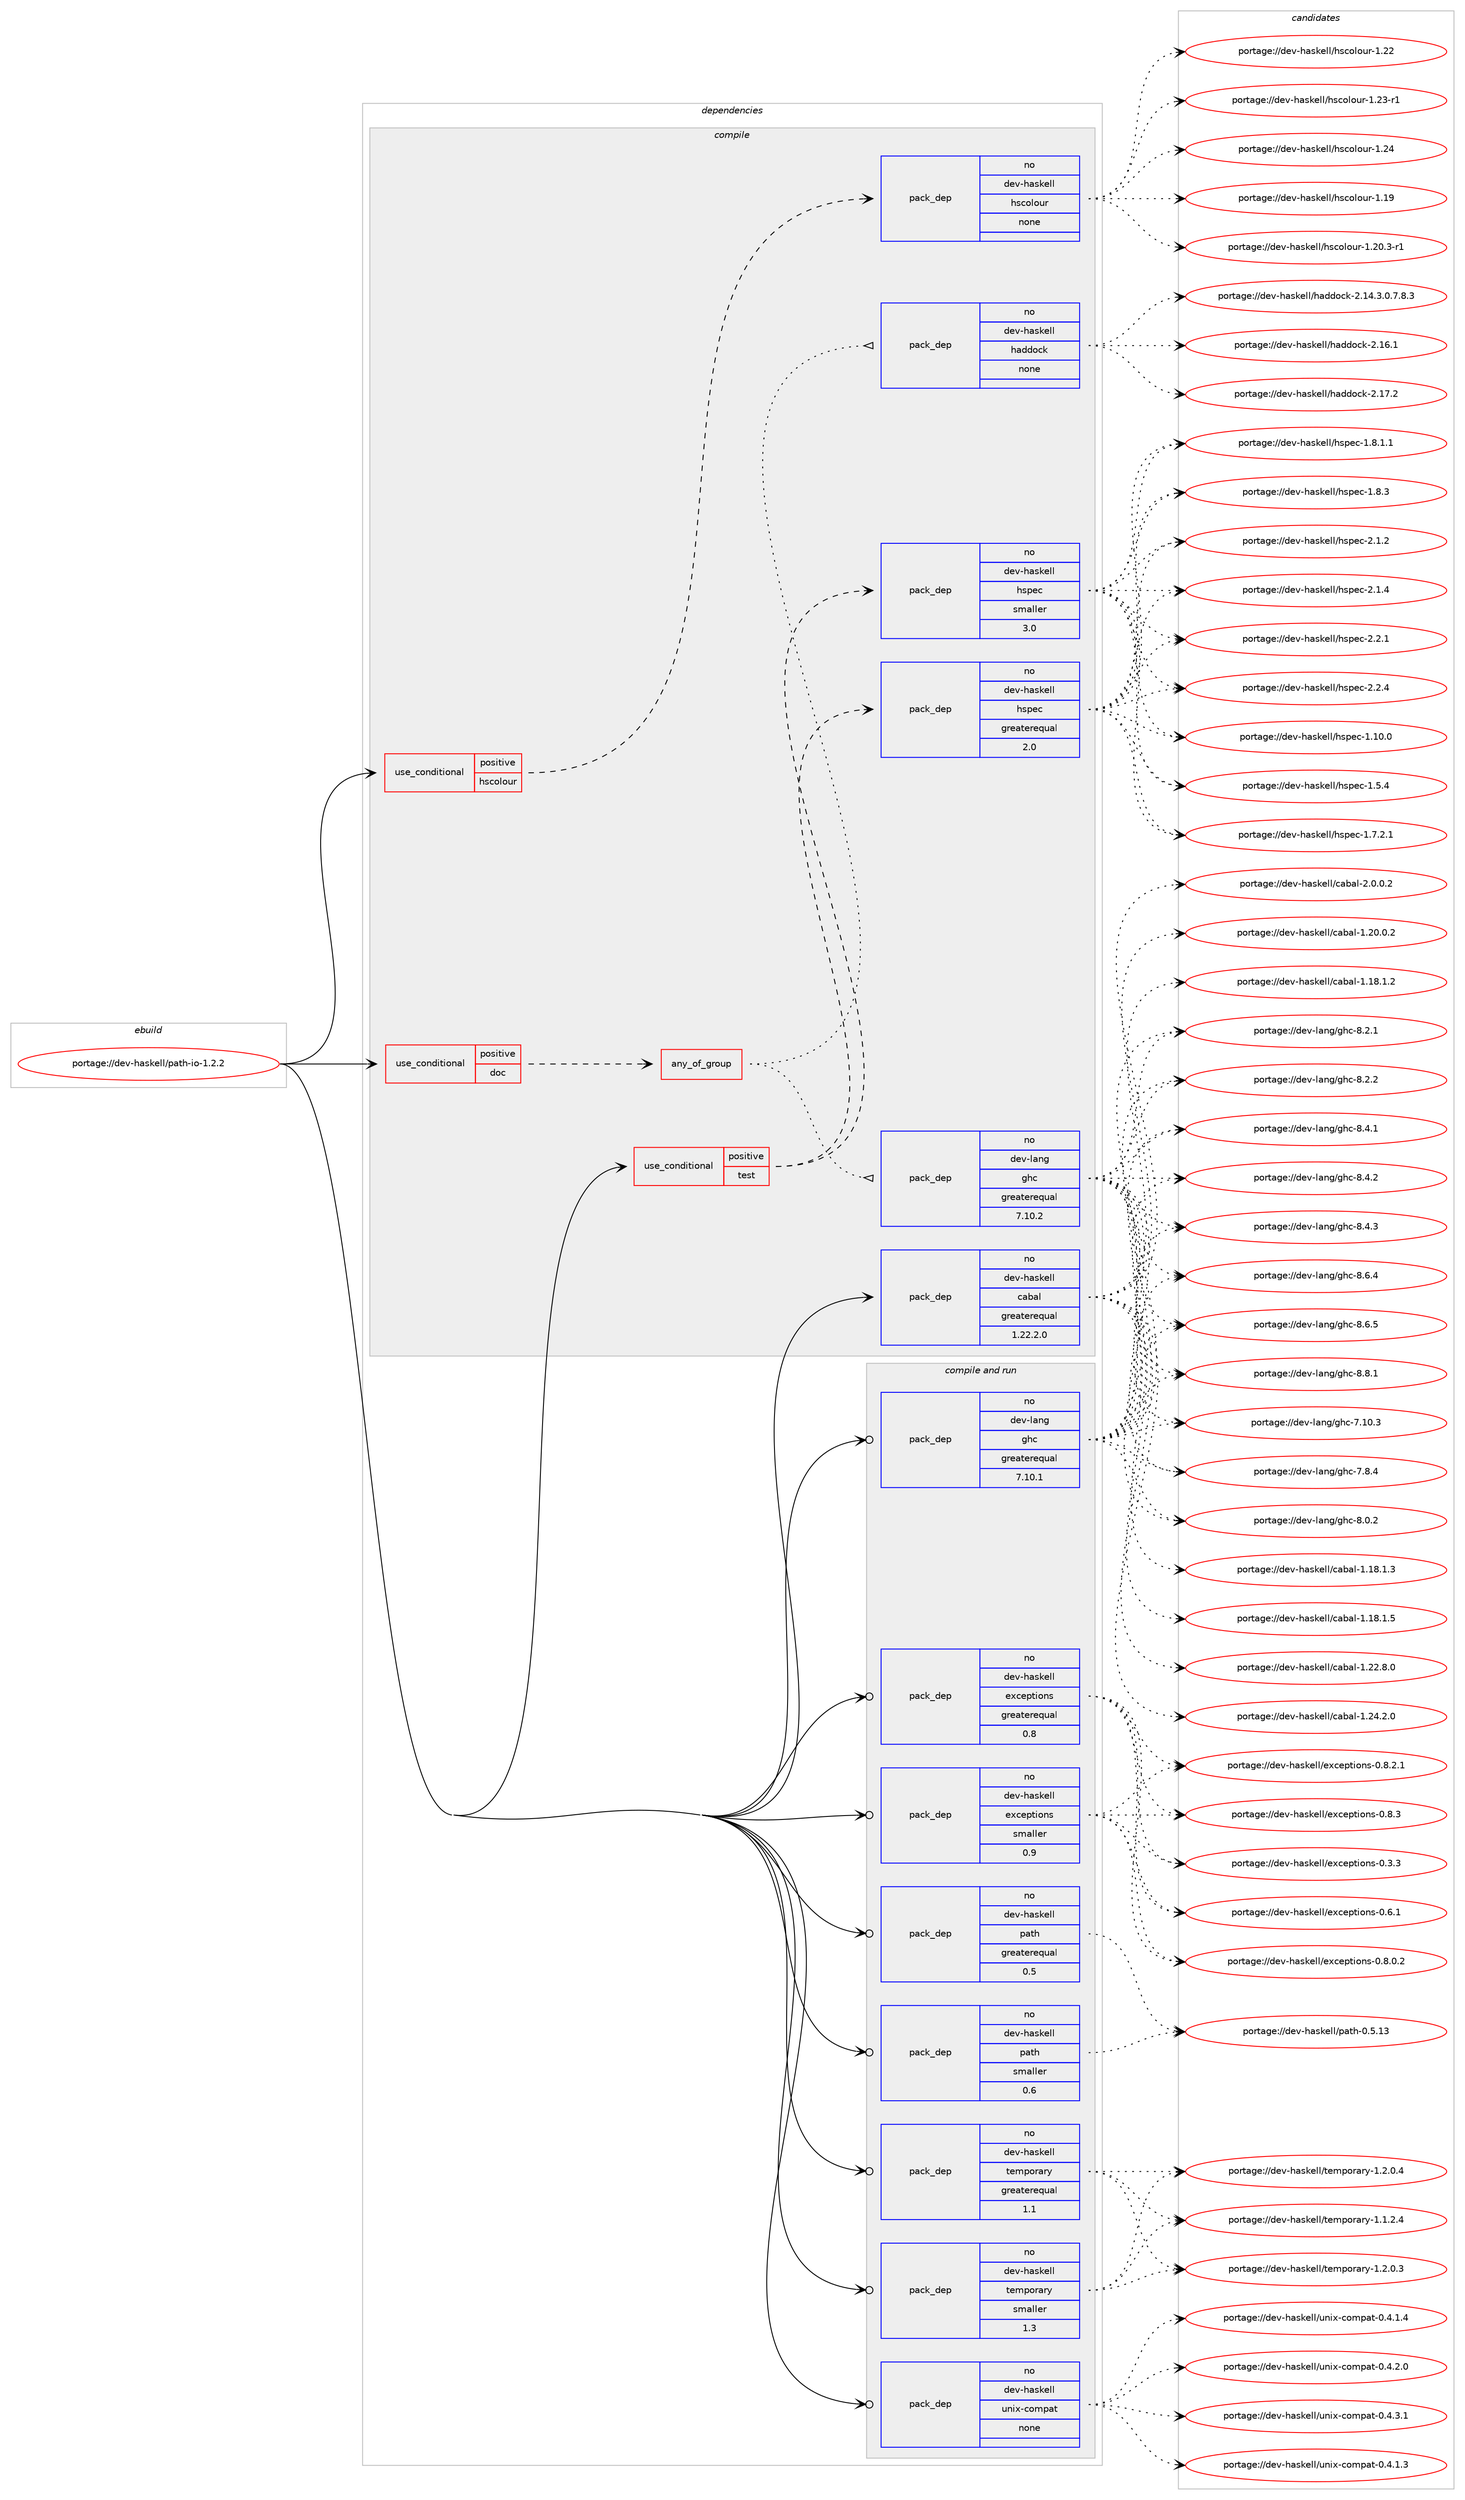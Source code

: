 digraph prolog {

# *************
# Graph options
# *************

newrank=true;
concentrate=true;
compound=true;
graph [rankdir=LR,fontname=Helvetica,fontsize=10,ranksep=1.5];#, ranksep=2.5, nodesep=0.2];
edge  [arrowhead=vee];
node  [fontname=Helvetica,fontsize=10];

# **********
# The ebuild
# **********

subgraph cluster_leftcol {
color=gray;
rank=same;
label=<<i>ebuild</i>>;
id [label="portage://dev-haskell/path-io-1.2.2", color=red, width=4, href="../dev-haskell/path-io-1.2.2.svg"];
}

# ****************
# The dependencies
# ****************

subgraph cluster_midcol {
color=gray;
label=<<i>dependencies</i>>;
subgraph cluster_compile {
fillcolor="#eeeeee";
style=filled;
label=<<i>compile</i>>;
subgraph cond16550 {
dependency76527 [label=<<TABLE BORDER="0" CELLBORDER="1" CELLSPACING="0" CELLPADDING="4"><TR><TD ROWSPAN="3" CELLPADDING="10">use_conditional</TD></TR><TR><TD>positive</TD></TR><TR><TD>doc</TD></TR></TABLE>>, shape=none, color=red];
subgraph any2147 {
dependency76528 [label=<<TABLE BORDER="0" CELLBORDER="1" CELLSPACING="0" CELLPADDING="4"><TR><TD CELLPADDING="10">any_of_group</TD></TR></TABLE>>, shape=none, color=red];subgraph pack57773 {
dependency76529 [label=<<TABLE BORDER="0" CELLBORDER="1" CELLSPACING="0" CELLPADDING="4" WIDTH="220"><TR><TD ROWSPAN="6" CELLPADDING="30">pack_dep</TD></TR><TR><TD WIDTH="110">no</TD></TR><TR><TD>dev-haskell</TD></TR><TR><TD>haddock</TD></TR><TR><TD>none</TD></TR><TR><TD></TD></TR></TABLE>>, shape=none, color=blue];
}
dependency76528:e -> dependency76529:w [weight=20,style="dotted",arrowhead="oinv"];
subgraph pack57774 {
dependency76530 [label=<<TABLE BORDER="0" CELLBORDER="1" CELLSPACING="0" CELLPADDING="4" WIDTH="220"><TR><TD ROWSPAN="6" CELLPADDING="30">pack_dep</TD></TR><TR><TD WIDTH="110">no</TD></TR><TR><TD>dev-lang</TD></TR><TR><TD>ghc</TD></TR><TR><TD>greaterequal</TD></TR><TR><TD>7.10.2</TD></TR></TABLE>>, shape=none, color=blue];
}
dependency76528:e -> dependency76530:w [weight=20,style="dotted",arrowhead="oinv"];
}
dependency76527:e -> dependency76528:w [weight=20,style="dashed",arrowhead="vee"];
}
id:e -> dependency76527:w [weight=20,style="solid",arrowhead="vee"];
subgraph cond16551 {
dependency76531 [label=<<TABLE BORDER="0" CELLBORDER="1" CELLSPACING="0" CELLPADDING="4"><TR><TD ROWSPAN="3" CELLPADDING="10">use_conditional</TD></TR><TR><TD>positive</TD></TR><TR><TD>hscolour</TD></TR></TABLE>>, shape=none, color=red];
subgraph pack57775 {
dependency76532 [label=<<TABLE BORDER="0" CELLBORDER="1" CELLSPACING="0" CELLPADDING="4" WIDTH="220"><TR><TD ROWSPAN="6" CELLPADDING="30">pack_dep</TD></TR><TR><TD WIDTH="110">no</TD></TR><TR><TD>dev-haskell</TD></TR><TR><TD>hscolour</TD></TR><TR><TD>none</TD></TR><TR><TD></TD></TR></TABLE>>, shape=none, color=blue];
}
dependency76531:e -> dependency76532:w [weight=20,style="dashed",arrowhead="vee"];
}
id:e -> dependency76531:w [weight=20,style="solid",arrowhead="vee"];
subgraph cond16552 {
dependency76533 [label=<<TABLE BORDER="0" CELLBORDER="1" CELLSPACING="0" CELLPADDING="4"><TR><TD ROWSPAN="3" CELLPADDING="10">use_conditional</TD></TR><TR><TD>positive</TD></TR><TR><TD>test</TD></TR></TABLE>>, shape=none, color=red];
subgraph pack57776 {
dependency76534 [label=<<TABLE BORDER="0" CELLBORDER="1" CELLSPACING="0" CELLPADDING="4" WIDTH="220"><TR><TD ROWSPAN="6" CELLPADDING="30">pack_dep</TD></TR><TR><TD WIDTH="110">no</TD></TR><TR><TD>dev-haskell</TD></TR><TR><TD>hspec</TD></TR><TR><TD>greaterequal</TD></TR><TR><TD>2.0</TD></TR></TABLE>>, shape=none, color=blue];
}
dependency76533:e -> dependency76534:w [weight=20,style="dashed",arrowhead="vee"];
subgraph pack57777 {
dependency76535 [label=<<TABLE BORDER="0" CELLBORDER="1" CELLSPACING="0" CELLPADDING="4" WIDTH="220"><TR><TD ROWSPAN="6" CELLPADDING="30">pack_dep</TD></TR><TR><TD WIDTH="110">no</TD></TR><TR><TD>dev-haskell</TD></TR><TR><TD>hspec</TD></TR><TR><TD>smaller</TD></TR><TR><TD>3.0</TD></TR></TABLE>>, shape=none, color=blue];
}
dependency76533:e -> dependency76535:w [weight=20,style="dashed",arrowhead="vee"];
}
id:e -> dependency76533:w [weight=20,style="solid",arrowhead="vee"];
subgraph pack57778 {
dependency76536 [label=<<TABLE BORDER="0" CELLBORDER="1" CELLSPACING="0" CELLPADDING="4" WIDTH="220"><TR><TD ROWSPAN="6" CELLPADDING="30">pack_dep</TD></TR><TR><TD WIDTH="110">no</TD></TR><TR><TD>dev-haskell</TD></TR><TR><TD>cabal</TD></TR><TR><TD>greaterequal</TD></TR><TR><TD>1.22.2.0</TD></TR></TABLE>>, shape=none, color=blue];
}
id:e -> dependency76536:w [weight=20,style="solid",arrowhead="vee"];
}
subgraph cluster_compileandrun {
fillcolor="#eeeeee";
style=filled;
label=<<i>compile and run</i>>;
subgraph pack57779 {
dependency76537 [label=<<TABLE BORDER="0" CELLBORDER="1" CELLSPACING="0" CELLPADDING="4" WIDTH="220"><TR><TD ROWSPAN="6" CELLPADDING="30">pack_dep</TD></TR><TR><TD WIDTH="110">no</TD></TR><TR><TD>dev-haskell</TD></TR><TR><TD>exceptions</TD></TR><TR><TD>greaterequal</TD></TR><TR><TD>0.8</TD></TR></TABLE>>, shape=none, color=blue];
}
id:e -> dependency76537:w [weight=20,style="solid",arrowhead="odotvee"];
subgraph pack57780 {
dependency76538 [label=<<TABLE BORDER="0" CELLBORDER="1" CELLSPACING="0" CELLPADDING="4" WIDTH="220"><TR><TD ROWSPAN="6" CELLPADDING="30">pack_dep</TD></TR><TR><TD WIDTH="110">no</TD></TR><TR><TD>dev-haskell</TD></TR><TR><TD>exceptions</TD></TR><TR><TD>smaller</TD></TR><TR><TD>0.9</TD></TR></TABLE>>, shape=none, color=blue];
}
id:e -> dependency76538:w [weight=20,style="solid",arrowhead="odotvee"];
subgraph pack57781 {
dependency76539 [label=<<TABLE BORDER="0" CELLBORDER="1" CELLSPACING="0" CELLPADDING="4" WIDTH="220"><TR><TD ROWSPAN="6" CELLPADDING="30">pack_dep</TD></TR><TR><TD WIDTH="110">no</TD></TR><TR><TD>dev-haskell</TD></TR><TR><TD>path</TD></TR><TR><TD>greaterequal</TD></TR><TR><TD>0.5</TD></TR></TABLE>>, shape=none, color=blue];
}
id:e -> dependency76539:w [weight=20,style="solid",arrowhead="odotvee"];
subgraph pack57782 {
dependency76540 [label=<<TABLE BORDER="0" CELLBORDER="1" CELLSPACING="0" CELLPADDING="4" WIDTH="220"><TR><TD ROWSPAN="6" CELLPADDING="30">pack_dep</TD></TR><TR><TD WIDTH="110">no</TD></TR><TR><TD>dev-haskell</TD></TR><TR><TD>path</TD></TR><TR><TD>smaller</TD></TR><TR><TD>0.6</TD></TR></TABLE>>, shape=none, color=blue];
}
id:e -> dependency76540:w [weight=20,style="solid",arrowhead="odotvee"];
subgraph pack57783 {
dependency76541 [label=<<TABLE BORDER="0" CELLBORDER="1" CELLSPACING="0" CELLPADDING="4" WIDTH="220"><TR><TD ROWSPAN="6" CELLPADDING="30">pack_dep</TD></TR><TR><TD WIDTH="110">no</TD></TR><TR><TD>dev-haskell</TD></TR><TR><TD>temporary</TD></TR><TR><TD>greaterequal</TD></TR><TR><TD>1.1</TD></TR></TABLE>>, shape=none, color=blue];
}
id:e -> dependency76541:w [weight=20,style="solid",arrowhead="odotvee"];
subgraph pack57784 {
dependency76542 [label=<<TABLE BORDER="0" CELLBORDER="1" CELLSPACING="0" CELLPADDING="4" WIDTH="220"><TR><TD ROWSPAN="6" CELLPADDING="30">pack_dep</TD></TR><TR><TD WIDTH="110">no</TD></TR><TR><TD>dev-haskell</TD></TR><TR><TD>temporary</TD></TR><TR><TD>smaller</TD></TR><TR><TD>1.3</TD></TR></TABLE>>, shape=none, color=blue];
}
id:e -> dependency76542:w [weight=20,style="solid",arrowhead="odotvee"];
subgraph pack57785 {
dependency76543 [label=<<TABLE BORDER="0" CELLBORDER="1" CELLSPACING="0" CELLPADDING="4" WIDTH="220"><TR><TD ROWSPAN="6" CELLPADDING="30">pack_dep</TD></TR><TR><TD WIDTH="110">no</TD></TR><TR><TD>dev-haskell</TD></TR><TR><TD>unix-compat</TD></TR><TR><TD>none</TD></TR><TR><TD></TD></TR></TABLE>>, shape=none, color=blue];
}
id:e -> dependency76543:w [weight=20,style="solid",arrowhead="odotvee"];
subgraph pack57786 {
dependency76544 [label=<<TABLE BORDER="0" CELLBORDER="1" CELLSPACING="0" CELLPADDING="4" WIDTH="220"><TR><TD ROWSPAN="6" CELLPADDING="30">pack_dep</TD></TR><TR><TD WIDTH="110">no</TD></TR><TR><TD>dev-lang</TD></TR><TR><TD>ghc</TD></TR><TR><TD>greaterequal</TD></TR><TR><TD>7.10.1</TD></TR></TABLE>>, shape=none, color=blue];
}
id:e -> dependency76544:w [weight=20,style="solid",arrowhead="odotvee"];
}
subgraph cluster_run {
fillcolor="#eeeeee";
style=filled;
label=<<i>run</i>>;
}
}

# **************
# The candidates
# **************

subgraph cluster_choices {
rank=same;
color=gray;
label=<<i>candidates</i>>;

subgraph choice57773 {
color=black;
nodesep=1;
choiceportage1001011184510497115107101108108471049710010011199107455046495246514648465546564651 [label="portage://dev-haskell/haddock-2.14.3.0.7.8.3", color=red, width=4,href="../dev-haskell/haddock-2.14.3.0.7.8.3.svg"];
choiceportage100101118451049711510710110810847104971001001119910745504649544649 [label="portage://dev-haskell/haddock-2.16.1", color=red, width=4,href="../dev-haskell/haddock-2.16.1.svg"];
choiceportage100101118451049711510710110810847104971001001119910745504649554650 [label="portage://dev-haskell/haddock-2.17.2", color=red, width=4,href="../dev-haskell/haddock-2.17.2.svg"];
dependency76529:e -> choiceportage1001011184510497115107101108108471049710010011199107455046495246514648465546564651:w [style=dotted,weight="100"];
dependency76529:e -> choiceportage100101118451049711510710110810847104971001001119910745504649544649:w [style=dotted,weight="100"];
dependency76529:e -> choiceportage100101118451049711510710110810847104971001001119910745504649554650:w [style=dotted,weight="100"];
}
subgraph choice57774 {
color=black;
nodesep=1;
choiceportage1001011184510897110103471031049945554649484651 [label="portage://dev-lang/ghc-7.10.3", color=red, width=4,href="../dev-lang/ghc-7.10.3.svg"];
choiceportage10010111845108971101034710310499455546564652 [label="portage://dev-lang/ghc-7.8.4", color=red, width=4,href="../dev-lang/ghc-7.8.4.svg"];
choiceportage10010111845108971101034710310499455646484650 [label="portage://dev-lang/ghc-8.0.2", color=red, width=4,href="../dev-lang/ghc-8.0.2.svg"];
choiceportage10010111845108971101034710310499455646504649 [label="portage://dev-lang/ghc-8.2.1", color=red, width=4,href="../dev-lang/ghc-8.2.1.svg"];
choiceportage10010111845108971101034710310499455646504650 [label="portage://dev-lang/ghc-8.2.2", color=red, width=4,href="../dev-lang/ghc-8.2.2.svg"];
choiceportage10010111845108971101034710310499455646524649 [label="portage://dev-lang/ghc-8.4.1", color=red, width=4,href="../dev-lang/ghc-8.4.1.svg"];
choiceportage10010111845108971101034710310499455646524650 [label="portage://dev-lang/ghc-8.4.2", color=red, width=4,href="../dev-lang/ghc-8.4.2.svg"];
choiceportage10010111845108971101034710310499455646524651 [label="portage://dev-lang/ghc-8.4.3", color=red, width=4,href="../dev-lang/ghc-8.4.3.svg"];
choiceportage10010111845108971101034710310499455646544652 [label="portage://dev-lang/ghc-8.6.4", color=red, width=4,href="../dev-lang/ghc-8.6.4.svg"];
choiceportage10010111845108971101034710310499455646544653 [label="portage://dev-lang/ghc-8.6.5", color=red, width=4,href="../dev-lang/ghc-8.6.5.svg"];
choiceportage10010111845108971101034710310499455646564649 [label="portage://dev-lang/ghc-8.8.1", color=red, width=4,href="../dev-lang/ghc-8.8.1.svg"];
dependency76530:e -> choiceportage1001011184510897110103471031049945554649484651:w [style=dotted,weight="100"];
dependency76530:e -> choiceportage10010111845108971101034710310499455546564652:w [style=dotted,weight="100"];
dependency76530:e -> choiceportage10010111845108971101034710310499455646484650:w [style=dotted,weight="100"];
dependency76530:e -> choiceportage10010111845108971101034710310499455646504649:w [style=dotted,weight="100"];
dependency76530:e -> choiceportage10010111845108971101034710310499455646504650:w [style=dotted,weight="100"];
dependency76530:e -> choiceportage10010111845108971101034710310499455646524649:w [style=dotted,weight="100"];
dependency76530:e -> choiceportage10010111845108971101034710310499455646524650:w [style=dotted,weight="100"];
dependency76530:e -> choiceportage10010111845108971101034710310499455646524651:w [style=dotted,weight="100"];
dependency76530:e -> choiceportage10010111845108971101034710310499455646544652:w [style=dotted,weight="100"];
dependency76530:e -> choiceportage10010111845108971101034710310499455646544653:w [style=dotted,weight="100"];
dependency76530:e -> choiceportage10010111845108971101034710310499455646564649:w [style=dotted,weight="100"];
}
subgraph choice57775 {
color=black;
nodesep=1;
choiceportage100101118451049711510710110810847104115991111081111171144549464957 [label="portage://dev-haskell/hscolour-1.19", color=red, width=4,href="../dev-haskell/hscolour-1.19.svg"];
choiceportage10010111845104971151071011081084710411599111108111117114454946504846514511449 [label="portage://dev-haskell/hscolour-1.20.3-r1", color=red, width=4,href="../dev-haskell/hscolour-1.20.3-r1.svg"];
choiceportage100101118451049711510710110810847104115991111081111171144549465050 [label="portage://dev-haskell/hscolour-1.22", color=red, width=4,href="../dev-haskell/hscolour-1.22.svg"];
choiceportage1001011184510497115107101108108471041159911110811111711445494650514511449 [label="portage://dev-haskell/hscolour-1.23-r1", color=red, width=4,href="../dev-haskell/hscolour-1.23-r1.svg"];
choiceportage100101118451049711510710110810847104115991111081111171144549465052 [label="portage://dev-haskell/hscolour-1.24", color=red, width=4,href="../dev-haskell/hscolour-1.24.svg"];
dependency76532:e -> choiceportage100101118451049711510710110810847104115991111081111171144549464957:w [style=dotted,weight="100"];
dependency76532:e -> choiceportage10010111845104971151071011081084710411599111108111117114454946504846514511449:w [style=dotted,weight="100"];
dependency76532:e -> choiceportage100101118451049711510710110810847104115991111081111171144549465050:w [style=dotted,weight="100"];
dependency76532:e -> choiceportage1001011184510497115107101108108471041159911110811111711445494650514511449:w [style=dotted,weight="100"];
dependency76532:e -> choiceportage100101118451049711510710110810847104115991111081111171144549465052:w [style=dotted,weight="100"];
}
subgraph choice57776 {
color=black;
nodesep=1;
choiceportage1001011184510497115107101108108471041151121019945494649484648 [label="portage://dev-haskell/hspec-1.10.0", color=red, width=4,href="../dev-haskell/hspec-1.10.0.svg"];
choiceportage10010111845104971151071011081084710411511210199454946534652 [label="portage://dev-haskell/hspec-1.5.4", color=red, width=4,href="../dev-haskell/hspec-1.5.4.svg"];
choiceportage100101118451049711510710110810847104115112101994549465546504649 [label="portage://dev-haskell/hspec-1.7.2.1", color=red, width=4,href="../dev-haskell/hspec-1.7.2.1.svg"];
choiceportage100101118451049711510710110810847104115112101994549465646494649 [label="portage://dev-haskell/hspec-1.8.1.1", color=red, width=4,href="../dev-haskell/hspec-1.8.1.1.svg"];
choiceportage10010111845104971151071011081084710411511210199454946564651 [label="portage://dev-haskell/hspec-1.8.3", color=red, width=4,href="../dev-haskell/hspec-1.8.3.svg"];
choiceportage10010111845104971151071011081084710411511210199455046494650 [label="portage://dev-haskell/hspec-2.1.2", color=red, width=4,href="../dev-haskell/hspec-2.1.2.svg"];
choiceportage10010111845104971151071011081084710411511210199455046494652 [label="portage://dev-haskell/hspec-2.1.4", color=red, width=4,href="../dev-haskell/hspec-2.1.4.svg"];
choiceportage10010111845104971151071011081084710411511210199455046504649 [label="portage://dev-haskell/hspec-2.2.1", color=red, width=4,href="../dev-haskell/hspec-2.2.1.svg"];
choiceportage10010111845104971151071011081084710411511210199455046504652 [label="portage://dev-haskell/hspec-2.2.4", color=red, width=4,href="../dev-haskell/hspec-2.2.4.svg"];
dependency76534:e -> choiceportage1001011184510497115107101108108471041151121019945494649484648:w [style=dotted,weight="100"];
dependency76534:e -> choiceportage10010111845104971151071011081084710411511210199454946534652:w [style=dotted,weight="100"];
dependency76534:e -> choiceportage100101118451049711510710110810847104115112101994549465546504649:w [style=dotted,weight="100"];
dependency76534:e -> choiceportage100101118451049711510710110810847104115112101994549465646494649:w [style=dotted,weight="100"];
dependency76534:e -> choiceportage10010111845104971151071011081084710411511210199454946564651:w [style=dotted,weight="100"];
dependency76534:e -> choiceportage10010111845104971151071011081084710411511210199455046494650:w [style=dotted,weight="100"];
dependency76534:e -> choiceportage10010111845104971151071011081084710411511210199455046494652:w [style=dotted,weight="100"];
dependency76534:e -> choiceportage10010111845104971151071011081084710411511210199455046504649:w [style=dotted,weight="100"];
dependency76534:e -> choiceportage10010111845104971151071011081084710411511210199455046504652:w [style=dotted,weight="100"];
}
subgraph choice57777 {
color=black;
nodesep=1;
choiceportage1001011184510497115107101108108471041151121019945494649484648 [label="portage://dev-haskell/hspec-1.10.0", color=red, width=4,href="../dev-haskell/hspec-1.10.0.svg"];
choiceportage10010111845104971151071011081084710411511210199454946534652 [label="portage://dev-haskell/hspec-1.5.4", color=red, width=4,href="../dev-haskell/hspec-1.5.4.svg"];
choiceportage100101118451049711510710110810847104115112101994549465546504649 [label="portage://dev-haskell/hspec-1.7.2.1", color=red, width=4,href="../dev-haskell/hspec-1.7.2.1.svg"];
choiceportage100101118451049711510710110810847104115112101994549465646494649 [label="portage://dev-haskell/hspec-1.8.1.1", color=red, width=4,href="../dev-haskell/hspec-1.8.1.1.svg"];
choiceportage10010111845104971151071011081084710411511210199454946564651 [label="portage://dev-haskell/hspec-1.8.3", color=red, width=4,href="../dev-haskell/hspec-1.8.3.svg"];
choiceportage10010111845104971151071011081084710411511210199455046494650 [label="portage://dev-haskell/hspec-2.1.2", color=red, width=4,href="../dev-haskell/hspec-2.1.2.svg"];
choiceportage10010111845104971151071011081084710411511210199455046494652 [label="portage://dev-haskell/hspec-2.1.4", color=red, width=4,href="../dev-haskell/hspec-2.1.4.svg"];
choiceportage10010111845104971151071011081084710411511210199455046504649 [label="portage://dev-haskell/hspec-2.2.1", color=red, width=4,href="../dev-haskell/hspec-2.2.1.svg"];
choiceportage10010111845104971151071011081084710411511210199455046504652 [label="portage://dev-haskell/hspec-2.2.4", color=red, width=4,href="../dev-haskell/hspec-2.2.4.svg"];
dependency76535:e -> choiceportage1001011184510497115107101108108471041151121019945494649484648:w [style=dotted,weight="100"];
dependency76535:e -> choiceportage10010111845104971151071011081084710411511210199454946534652:w [style=dotted,weight="100"];
dependency76535:e -> choiceportage100101118451049711510710110810847104115112101994549465546504649:w [style=dotted,weight="100"];
dependency76535:e -> choiceportage100101118451049711510710110810847104115112101994549465646494649:w [style=dotted,weight="100"];
dependency76535:e -> choiceportage10010111845104971151071011081084710411511210199454946564651:w [style=dotted,weight="100"];
dependency76535:e -> choiceportage10010111845104971151071011081084710411511210199455046494650:w [style=dotted,weight="100"];
dependency76535:e -> choiceportage10010111845104971151071011081084710411511210199455046494652:w [style=dotted,weight="100"];
dependency76535:e -> choiceportage10010111845104971151071011081084710411511210199455046504649:w [style=dotted,weight="100"];
dependency76535:e -> choiceportage10010111845104971151071011081084710411511210199455046504652:w [style=dotted,weight="100"];
}
subgraph choice57778 {
color=black;
nodesep=1;
choiceportage10010111845104971151071011081084799979897108454946495646494650 [label="portage://dev-haskell/cabal-1.18.1.2", color=red, width=4,href="../dev-haskell/cabal-1.18.1.2.svg"];
choiceportage10010111845104971151071011081084799979897108454946495646494651 [label="portage://dev-haskell/cabal-1.18.1.3", color=red, width=4,href="../dev-haskell/cabal-1.18.1.3.svg"];
choiceportage10010111845104971151071011081084799979897108454946495646494653 [label="portage://dev-haskell/cabal-1.18.1.5", color=red, width=4,href="../dev-haskell/cabal-1.18.1.5.svg"];
choiceportage10010111845104971151071011081084799979897108454946504846484650 [label="portage://dev-haskell/cabal-1.20.0.2", color=red, width=4,href="../dev-haskell/cabal-1.20.0.2.svg"];
choiceportage10010111845104971151071011081084799979897108454946505046564648 [label="portage://dev-haskell/cabal-1.22.8.0", color=red, width=4,href="../dev-haskell/cabal-1.22.8.0.svg"];
choiceportage10010111845104971151071011081084799979897108454946505246504648 [label="portage://dev-haskell/cabal-1.24.2.0", color=red, width=4,href="../dev-haskell/cabal-1.24.2.0.svg"];
choiceportage100101118451049711510710110810847999798971084550464846484650 [label="portage://dev-haskell/cabal-2.0.0.2", color=red, width=4,href="../dev-haskell/cabal-2.0.0.2.svg"];
dependency76536:e -> choiceportage10010111845104971151071011081084799979897108454946495646494650:w [style=dotted,weight="100"];
dependency76536:e -> choiceportage10010111845104971151071011081084799979897108454946495646494651:w [style=dotted,weight="100"];
dependency76536:e -> choiceportage10010111845104971151071011081084799979897108454946495646494653:w [style=dotted,weight="100"];
dependency76536:e -> choiceportage10010111845104971151071011081084799979897108454946504846484650:w [style=dotted,weight="100"];
dependency76536:e -> choiceportage10010111845104971151071011081084799979897108454946505046564648:w [style=dotted,weight="100"];
dependency76536:e -> choiceportage10010111845104971151071011081084799979897108454946505246504648:w [style=dotted,weight="100"];
dependency76536:e -> choiceportage100101118451049711510710110810847999798971084550464846484650:w [style=dotted,weight="100"];
}
subgraph choice57779 {
color=black;
nodesep=1;
choiceportage10010111845104971151071011081084710112099101112116105111110115454846514651 [label="portage://dev-haskell/exceptions-0.3.3", color=red, width=4,href="../dev-haskell/exceptions-0.3.3.svg"];
choiceportage10010111845104971151071011081084710112099101112116105111110115454846544649 [label="portage://dev-haskell/exceptions-0.6.1", color=red, width=4,href="../dev-haskell/exceptions-0.6.1.svg"];
choiceportage100101118451049711510710110810847101120991011121161051111101154548465646484650 [label="portage://dev-haskell/exceptions-0.8.0.2", color=red, width=4,href="../dev-haskell/exceptions-0.8.0.2.svg"];
choiceportage100101118451049711510710110810847101120991011121161051111101154548465646504649 [label="portage://dev-haskell/exceptions-0.8.2.1", color=red, width=4,href="../dev-haskell/exceptions-0.8.2.1.svg"];
choiceportage10010111845104971151071011081084710112099101112116105111110115454846564651 [label="portage://dev-haskell/exceptions-0.8.3", color=red, width=4,href="../dev-haskell/exceptions-0.8.3.svg"];
dependency76537:e -> choiceportage10010111845104971151071011081084710112099101112116105111110115454846514651:w [style=dotted,weight="100"];
dependency76537:e -> choiceportage10010111845104971151071011081084710112099101112116105111110115454846544649:w [style=dotted,weight="100"];
dependency76537:e -> choiceportage100101118451049711510710110810847101120991011121161051111101154548465646484650:w [style=dotted,weight="100"];
dependency76537:e -> choiceportage100101118451049711510710110810847101120991011121161051111101154548465646504649:w [style=dotted,weight="100"];
dependency76537:e -> choiceportage10010111845104971151071011081084710112099101112116105111110115454846564651:w [style=dotted,weight="100"];
}
subgraph choice57780 {
color=black;
nodesep=1;
choiceportage10010111845104971151071011081084710112099101112116105111110115454846514651 [label="portage://dev-haskell/exceptions-0.3.3", color=red, width=4,href="../dev-haskell/exceptions-0.3.3.svg"];
choiceportage10010111845104971151071011081084710112099101112116105111110115454846544649 [label="portage://dev-haskell/exceptions-0.6.1", color=red, width=4,href="../dev-haskell/exceptions-0.6.1.svg"];
choiceportage100101118451049711510710110810847101120991011121161051111101154548465646484650 [label="portage://dev-haskell/exceptions-0.8.0.2", color=red, width=4,href="../dev-haskell/exceptions-0.8.0.2.svg"];
choiceportage100101118451049711510710110810847101120991011121161051111101154548465646504649 [label="portage://dev-haskell/exceptions-0.8.2.1", color=red, width=4,href="../dev-haskell/exceptions-0.8.2.1.svg"];
choiceportage10010111845104971151071011081084710112099101112116105111110115454846564651 [label="portage://dev-haskell/exceptions-0.8.3", color=red, width=4,href="../dev-haskell/exceptions-0.8.3.svg"];
dependency76538:e -> choiceportage10010111845104971151071011081084710112099101112116105111110115454846514651:w [style=dotted,weight="100"];
dependency76538:e -> choiceportage10010111845104971151071011081084710112099101112116105111110115454846544649:w [style=dotted,weight="100"];
dependency76538:e -> choiceportage100101118451049711510710110810847101120991011121161051111101154548465646484650:w [style=dotted,weight="100"];
dependency76538:e -> choiceportage100101118451049711510710110810847101120991011121161051111101154548465646504649:w [style=dotted,weight="100"];
dependency76538:e -> choiceportage10010111845104971151071011081084710112099101112116105111110115454846564651:w [style=dotted,weight="100"];
}
subgraph choice57781 {
color=black;
nodesep=1;
choiceportage1001011184510497115107101108108471129711610445484653464951 [label="portage://dev-haskell/path-0.5.13", color=red, width=4,href="../dev-haskell/path-0.5.13.svg"];
dependency76539:e -> choiceportage1001011184510497115107101108108471129711610445484653464951:w [style=dotted,weight="100"];
}
subgraph choice57782 {
color=black;
nodesep=1;
choiceportage1001011184510497115107101108108471129711610445484653464951 [label="portage://dev-haskell/path-0.5.13", color=red, width=4,href="../dev-haskell/path-0.5.13.svg"];
dependency76540:e -> choiceportage1001011184510497115107101108108471129711610445484653464951:w [style=dotted,weight="100"];
}
subgraph choice57783 {
color=black;
nodesep=1;
choiceportage100101118451049711510710110810847116101109112111114971141214549464946504652 [label="portage://dev-haskell/temporary-1.1.2.4", color=red, width=4,href="../dev-haskell/temporary-1.1.2.4.svg"];
choiceportage100101118451049711510710110810847116101109112111114971141214549465046484651 [label="portage://dev-haskell/temporary-1.2.0.3", color=red, width=4,href="../dev-haskell/temporary-1.2.0.3.svg"];
choiceportage100101118451049711510710110810847116101109112111114971141214549465046484652 [label="portage://dev-haskell/temporary-1.2.0.4", color=red, width=4,href="../dev-haskell/temporary-1.2.0.4.svg"];
dependency76541:e -> choiceportage100101118451049711510710110810847116101109112111114971141214549464946504652:w [style=dotted,weight="100"];
dependency76541:e -> choiceportage100101118451049711510710110810847116101109112111114971141214549465046484651:w [style=dotted,weight="100"];
dependency76541:e -> choiceportage100101118451049711510710110810847116101109112111114971141214549465046484652:w [style=dotted,weight="100"];
}
subgraph choice57784 {
color=black;
nodesep=1;
choiceportage100101118451049711510710110810847116101109112111114971141214549464946504652 [label="portage://dev-haskell/temporary-1.1.2.4", color=red, width=4,href="../dev-haskell/temporary-1.1.2.4.svg"];
choiceportage100101118451049711510710110810847116101109112111114971141214549465046484651 [label="portage://dev-haskell/temporary-1.2.0.3", color=red, width=4,href="../dev-haskell/temporary-1.2.0.3.svg"];
choiceportage100101118451049711510710110810847116101109112111114971141214549465046484652 [label="portage://dev-haskell/temporary-1.2.0.4", color=red, width=4,href="../dev-haskell/temporary-1.2.0.4.svg"];
dependency76542:e -> choiceportage100101118451049711510710110810847116101109112111114971141214549464946504652:w [style=dotted,weight="100"];
dependency76542:e -> choiceportage100101118451049711510710110810847116101109112111114971141214549465046484651:w [style=dotted,weight="100"];
dependency76542:e -> choiceportage100101118451049711510710110810847116101109112111114971141214549465046484652:w [style=dotted,weight="100"];
}
subgraph choice57785 {
color=black;
nodesep=1;
choiceportage1001011184510497115107101108108471171101051204599111109112971164548465246494651 [label="portage://dev-haskell/unix-compat-0.4.1.3", color=red, width=4,href="../dev-haskell/unix-compat-0.4.1.3.svg"];
choiceportage1001011184510497115107101108108471171101051204599111109112971164548465246494652 [label="portage://dev-haskell/unix-compat-0.4.1.4", color=red, width=4,href="../dev-haskell/unix-compat-0.4.1.4.svg"];
choiceportage1001011184510497115107101108108471171101051204599111109112971164548465246504648 [label="portage://dev-haskell/unix-compat-0.4.2.0", color=red, width=4,href="../dev-haskell/unix-compat-0.4.2.0.svg"];
choiceportage1001011184510497115107101108108471171101051204599111109112971164548465246514649 [label="portage://dev-haskell/unix-compat-0.4.3.1", color=red, width=4,href="../dev-haskell/unix-compat-0.4.3.1.svg"];
dependency76543:e -> choiceportage1001011184510497115107101108108471171101051204599111109112971164548465246494651:w [style=dotted,weight="100"];
dependency76543:e -> choiceportage1001011184510497115107101108108471171101051204599111109112971164548465246494652:w [style=dotted,weight="100"];
dependency76543:e -> choiceportage1001011184510497115107101108108471171101051204599111109112971164548465246504648:w [style=dotted,weight="100"];
dependency76543:e -> choiceportage1001011184510497115107101108108471171101051204599111109112971164548465246514649:w [style=dotted,weight="100"];
}
subgraph choice57786 {
color=black;
nodesep=1;
choiceportage1001011184510897110103471031049945554649484651 [label="portage://dev-lang/ghc-7.10.3", color=red, width=4,href="../dev-lang/ghc-7.10.3.svg"];
choiceportage10010111845108971101034710310499455546564652 [label="portage://dev-lang/ghc-7.8.4", color=red, width=4,href="../dev-lang/ghc-7.8.4.svg"];
choiceportage10010111845108971101034710310499455646484650 [label="portage://dev-lang/ghc-8.0.2", color=red, width=4,href="../dev-lang/ghc-8.0.2.svg"];
choiceportage10010111845108971101034710310499455646504649 [label="portage://dev-lang/ghc-8.2.1", color=red, width=4,href="../dev-lang/ghc-8.2.1.svg"];
choiceportage10010111845108971101034710310499455646504650 [label="portage://dev-lang/ghc-8.2.2", color=red, width=4,href="../dev-lang/ghc-8.2.2.svg"];
choiceportage10010111845108971101034710310499455646524649 [label="portage://dev-lang/ghc-8.4.1", color=red, width=4,href="../dev-lang/ghc-8.4.1.svg"];
choiceportage10010111845108971101034710310499455646524650 [label="portage://dev-lang/ghc-8.4.2", color=red, width=4,href="../dev-lang/ghc-8.4.2.svg"];
choiceportage10010111845108971101034710310499455646524651 [label="portage://dev-lang/ghc-8.4.3", color=red, width=4,href="../dev-lang/ghc-8.4.3.svg"];
choiceportage10010111845108971101034710310499455646544652 [label="portage://dev-lang/ghc-8.6.4", color=red, width=4,href="../dev-lang/ghc-8.6.4.svg"];
choiceportage10010111845108971101034710310499455646544653 [label="portage://dev-lang/ghc-8.6.5", color=red, width=4,href="../dev-lang/ghc-8.6.5.svg"];
choiceportage10010111845108971101034710310499455646564649 [label="portage://dev-lang/ghc-8.8.1", color=red, width=4,href="../dev-lang/ghc-8.8.1.svg"];
dependency76544:e -> choiceportage1001011184510897110103471031049945554649484651:w [style=dotted,weight="100"];
dependency76544:e -> choiceportage10010111845108971101034710310499455546564652:w [style=dotted,weight="100"];
dependency76544:e -> choiceportage10010111845108971101034710310499455646484650:w [style=dotted,weight="100"];
dependency76544:e -> choiceportage10010111845108971101034710310499455646504649:w [style=dotted,weight="100"];
dependency76544:e -> choiceportage10010111845108971101034710310499455646504650:w [style=dotted,weight="100"];
dependency76544:e -> choiceportage10010111845108971101034710310499455646524649:w [style=dotted,weight="100"];
dependency76544:e -> choiceportage10010111845108971101034710310499455646524650:w [style=dotted,weight="100"];
dependency76544:e -> choiceportage10010111845108971101034710310499455646524651:w [style=dotted,weight="100"];
dependency76544:e -> choiceportage10010111845108971101034710310499455646544652:w [style=dotted,weight="100"];
dependency76544:e -> choiceportage10010111845108971101034710310499455646544653:w [style=dotted,weight="100"];
dependency76544:e -> choiceportage10010111845108971101034710310499455646564649:w [style=dotted,weight="100"];
}
}

}
